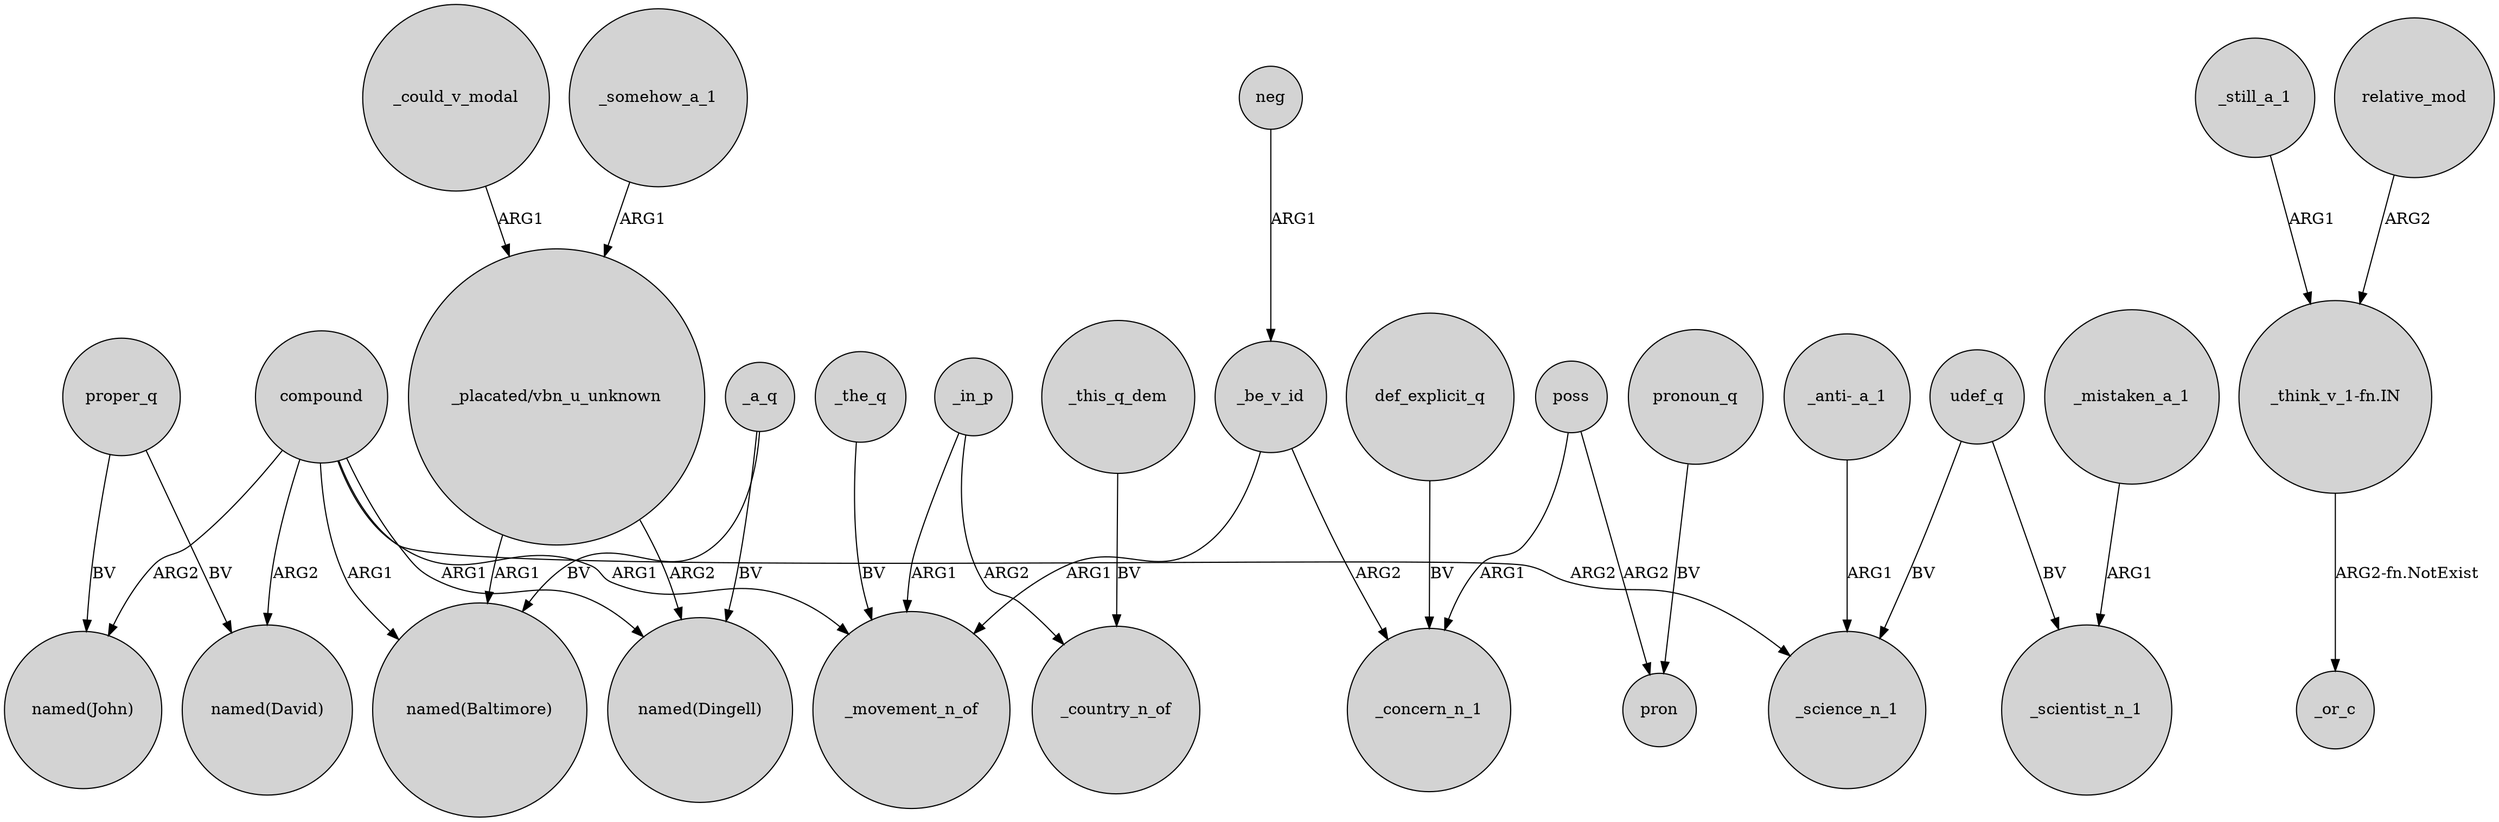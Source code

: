 digraph {
	node [shape=circle style=filled]
	compound -> "named(John)" [label=ARG2]
	def_explicit_q -> _concern_n_1 [label=BV]
	"_think_v_1-fn.IN" -> _or_c [label="ARG2-fn.NotExist"]
	poss -> pron [label=ARG2]
	_still_a_1 -> "_think_v_1-fn.IN" [label=ARG1]
	"_placated/vbn_u_unknown" -> "named(Baltimore)" [label=ARG1]
	_mistaken_a_1 -> _scientist_n_1 [label=ARG1]
	_in_p -> _country_n_of [label=ARG2]
	_this_q_dem -> _country_n_of [label=BV]
	_somehow_a_1 -> "_placated/vbn_u_unknown" [label=ARG1]
	compound -> "named(Dingell)" [label=ARG1]
	_in_p -> _movement_n_of [label=ARG1]
	udef_q -> _science_n_1 [label=BV]
	"_anti-_a_1" -> _science_n_1 [label=ARG1]
	_be_v_id -> _concern_n_1 [label=ARG2]
	pronoun_q -> pron [label=BV]
	compound -> _movement_n_of [label=ARG1]
	poss -> _concern_n_1 [label=ARG1]
	_the_q -> _movement_n_of [label=BV]
	_be_v_id -> _movement_n_of [label=ARG1]
	compound -> "named(David)" [label=ARG2]
	_could_v_modal -> "_placated/vbn_u_unknown" [label=ARG1]
	compound -> _science_n_1 [label=ARG2]
	neg -> _be_v_id [label=ARG1]
	_a_q -> "named(Baltimore)" [label=BV]
	relative_mod -> "_think_v_1-fn.IN" [label=ARG2]
	compound -> "named(Baltimore)" [label=ARG1]
	udef_q -> _scientist_n_1 [label=BV]
	proper_q -> "named(David)" [label=BV]
	proper_q -> "named(John)" [label=BV]
	"_placated/vbn_u_unknown" -> "named(Dingell)" [label=ARG2]
	_a_q -> "named(Dingell)" [label=BV]
}
